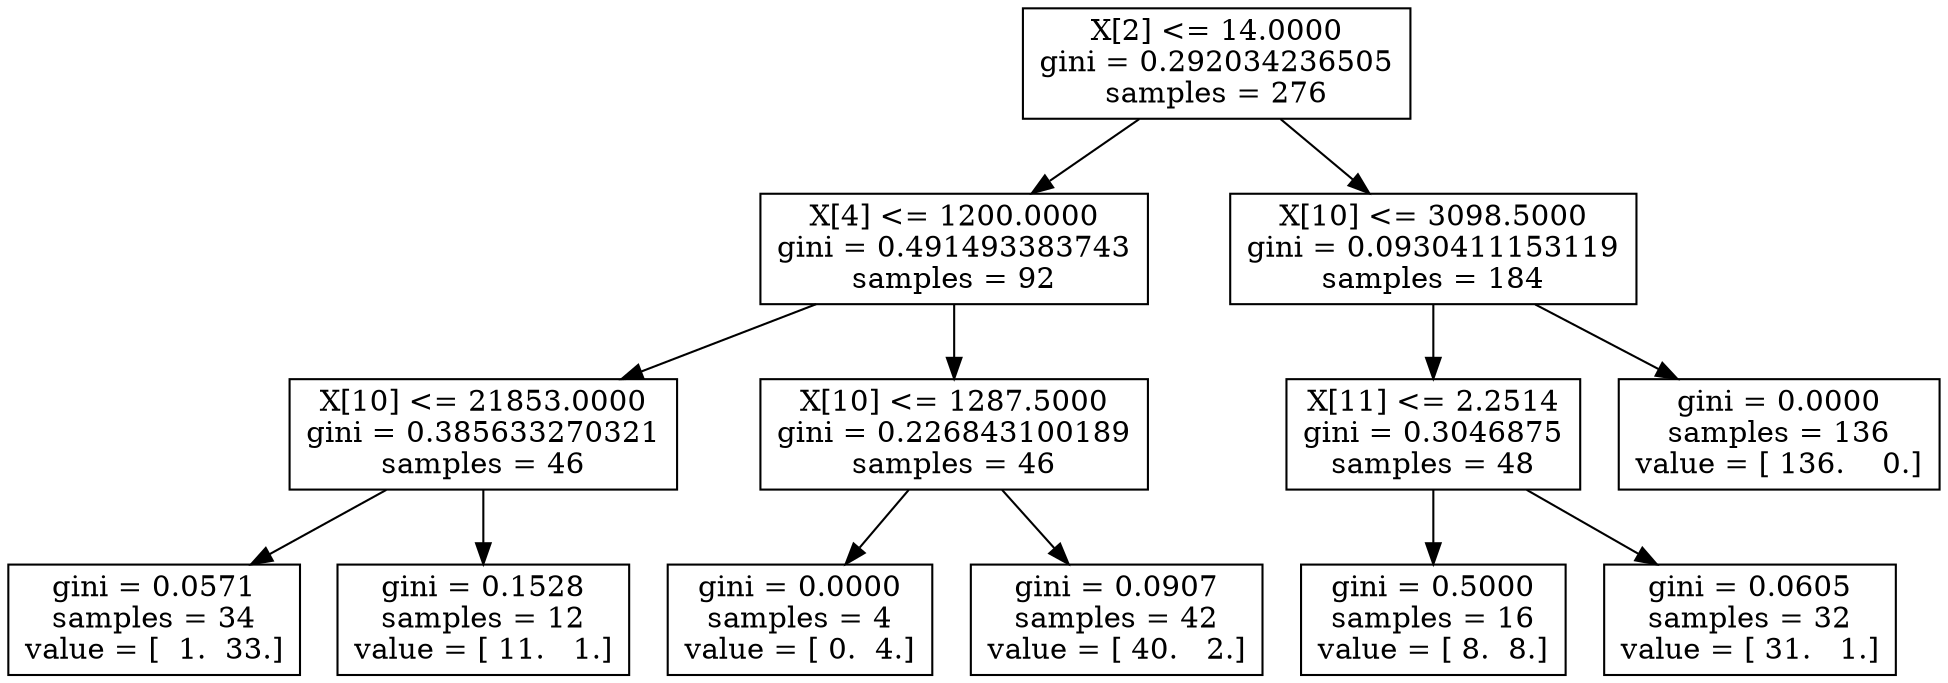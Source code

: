 digraph Tree {
0 [label="X[2] <= 14.0000\ngini = 0.292034236505\nsamples = 276", shape="box"] ;
1 [label="X[4] <= 1200.0000\ngini = 0.491493383743\nsamples = 92", shape="box"] ;
0 -> 1 ;
2 [label="X[10] <= 21853.0000\ngini = 0.385633270321\nsamples = 46", shape="box"] ;
1 -> 2 ;
3 [label="gini = 0.0571\nsamples = 34\nvalue = [  1.  33.]", shape="box"] ;
2 -> 3 ;
4 [label="gini = 0.1528\nsamples = 12\nvalue = [ 11.   1.]", shape="box"] ;
2 -> 4 ;
5 [label="X[10] <= 1287.5000\ngini = 0.226843100189\nsamples = 46", shape="box"] ;
1 -> 5 ;
6 [label="gini = 0.0000\nsamples = 4\nvalue = [ 0.  4.]", shape="box"] ;
5 -> 6 ;
7 [label="gini = 0.0907\nsamples = 42\nvalue = [ 40.   2.]", shape="box"] ;
5 -> 7 ;
8 [label="X[10] <= 3098.5000\ngini = 0.0930411153119\nsamples = 184", shape="box"] ;
0 -> 8 ;
9 [label="X[11] <= 2.2514\ngini = 0.3046875\nsamples = 48", shape="box"] ;
8 -> 9 ;
10 [label="gini = 0.5000\nsamples = 16\nvalue = [ 8.  8.]", shape="box"] ;
9 -> 10 ;
11 [label="gini = 0.0605\nsamples = 32\nvalue = [ 31.   1.]", shape="box"] ;
9 -> 11 ;
12 [label="gini = 0.0000\nsamples = 136\nvalue = [ 136.    0.]", shape="box"] ;
8 -> 12 ;
}